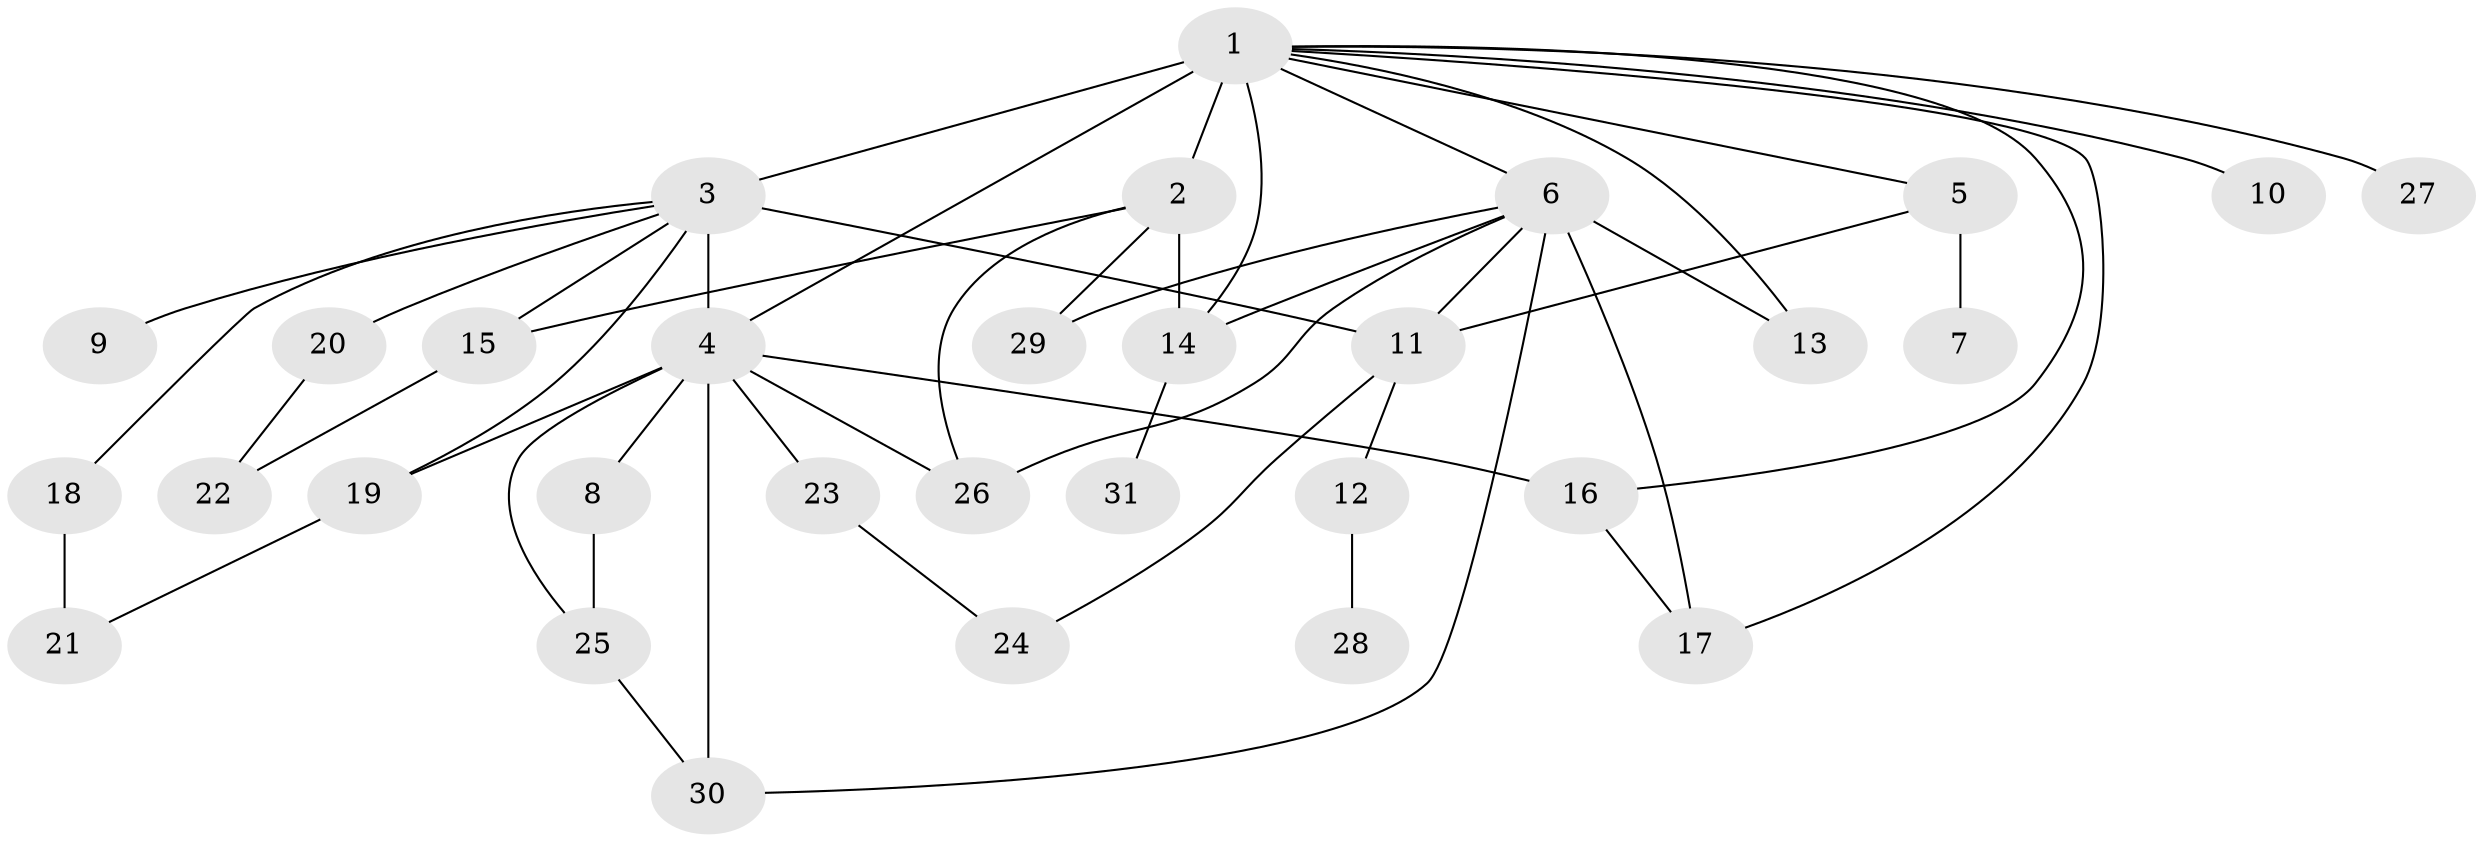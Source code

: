 // original degree distribution, {18: 0.012987012987012988, 1: 0.5064935064935064, 3: 0.12987012987012986, 23: 0.012987012987012988, 2: 0.18181818181818182, 13: 0.012987012987012988, 6: 0.025974025974025976, 4: 0.07792207792207792, 7: 0.012987012987012988, 5: 0.025974025974025976}
// Generated by graph-tools (version 1.1) at 2025/50/03/04/25 22:50:07]
// undirected, 31 vertices, 50 edges
graph export_dot {
  node [color=gray90,style=filled];
  1;
  2;
  3;
  4;
  5;
  6;
  7;
  8;
  9;
  10;
  11;
  12;
  13;
  14;
  15;
  16;
  17;
  18;
  19;
  20;
  21;
  22;
  23;
  24;
  25;
  26;
  27;
  28;
  29;
  30;
  31;
  1 -- 2 [weight=5.0];
  1 -- 3 [weight=2.0];
  1 -- 4 [weight=1.0];
  1 -- 5 [weight=1.0];
  1 -- 6 [weight=1.0];
  1 -- 10 [weight=1.0];
  1 -- 13 [weight=1.0];
  1 -- 14 [weight=1.0];
  1 -- 16 [weight=1.0];
  1 -- 17 [weight=1.0];
  1 -- 27 [weight=1.0];
  2 -- 14 [weight=1.0];
  2 -- 15 [weight=1.0];
  2 -- 26 [weight=1.0];
  2 -- 29 [weight=1.0];
  3 -- 4 [weight=12.0];
  3 -- 9 [weight=1.0];
  3 -- 11 [weight=2.0];
  3 -- 15 [weight=1.0];
  3 -- 18 [weight=1.0];
  3 -- 19 [weight=1.0];
  3 -- 20 [weight=1.0];
  4 -- 8 [weight=2.0];
  4 -- 16 [weight=1.0];
  4 -- 19 [weight=1.0];
  4 -- 23 [weight=1.0];
  4 -- 25 [weight=1.0];
  4 -- 26 [weight=1.0];
  4 -- 30 [weight=1.0];
  5 -- 7 [weight=3.0];
  5 -- 11 [weight=1.0];
  6 -- 11 [weight=1.0];
  6 -- 13 [weight=1.0];
  6 -- 14 [weight=1.0];
  6 -- 17 [weight=5.0];
  6 -- 26 [weight=1.0];
  6 -- 29 [weight=1.0];
  6 -- 30 [weight=1.0];
  8 -- 25 [weight=2.0];
  11 -- 12 [weight=1.0];
  11 -- 24 [weight=1.0];
  12 -- 28 [weight=1.0];
  14 -- 31 [weight=1.0];
  15 -- 22 [weight=2.0];
  16 -- 17 [weight=1.0];
  18 -- 21 [weight=2.0];
  19 -- 21 [weight=1.0];
  20 -- 22 [weight=1.0];
  23 -- 24 [weight=1.0];
  25 -- 30 [weight=1.0];
}
